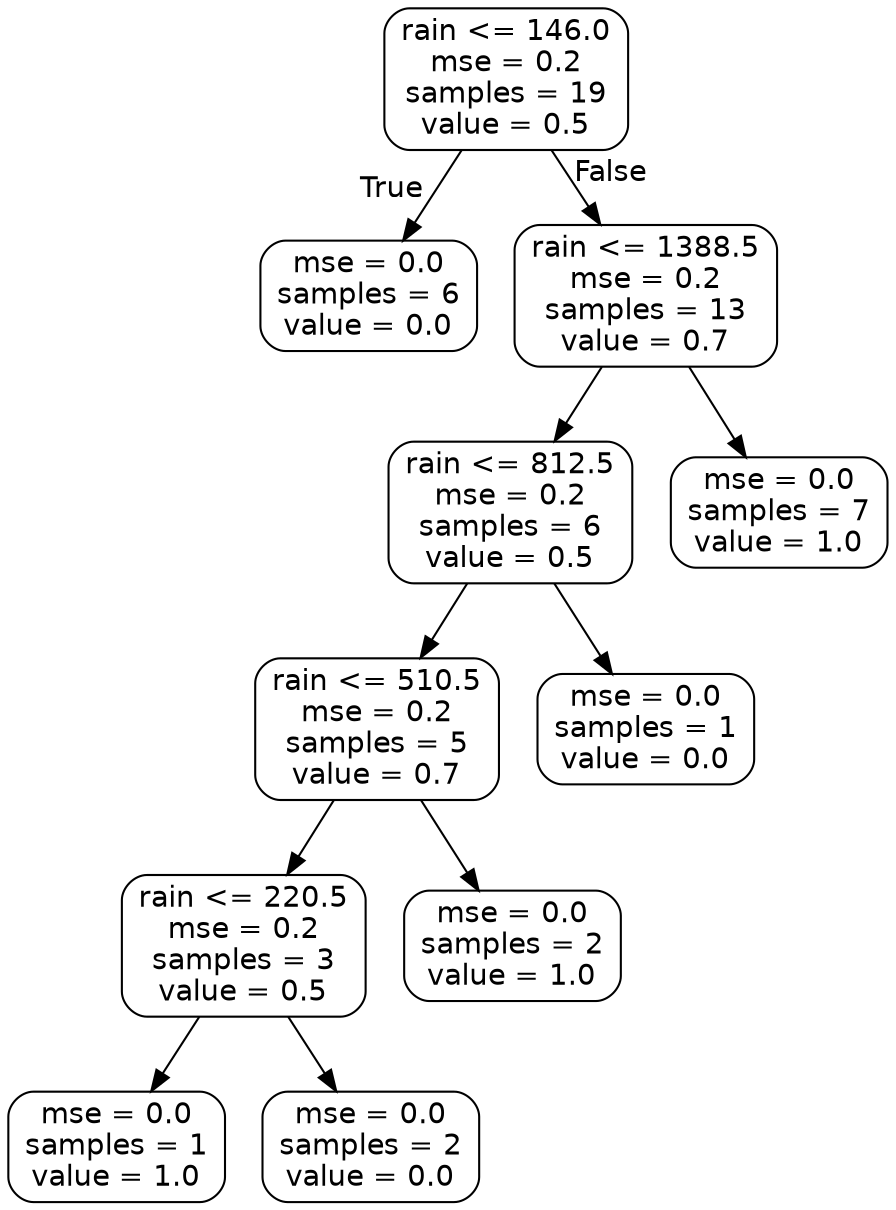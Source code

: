 digraph Tree {
node [shape=box, style="rounded", color="black", fontname=helvetica] ;
edge [fontname=helvetica] ;
0 [label="rain <= 146.0\nmse = 0.2\nsamples = 19\nvalue = 0.5"] ;
1 [label="mse = 0.0\nsamples = 6\nvalue = 0.0"] ;
0 -> 1 [labeldistance=2.5, labelangle=45, headlabel="True"] ;
2 [label="rain <= 1388.5\nmse = 0.2\nsamples = 13\nvalue = 0.7"] ;
0 -> 2 [labeldistance=2.5, labelangle=-45, headlabel="False"] ;
3 [label="rain <= 812.5\nmse = 0.2\nsamples = 6\nvalue = 0.5"] ;
2 -> 3 ;
4 [label="rain <= 510.5\nmse = 0.2\nsamples = 5\nvalue = 0.7"] ;
3 -> 4 ;
5 [label="rain <= 220.5\nmse = 0.2\nsamples = 3\nvalue = 0.5"] ;
4 -> 5 ;
6 [label="mse = 0.0\nsamples = 1\nvalue = 1.0"] ;
5 -> 6 ;
7 [label="mse = 0.0\nsamples = 2\nvalue = 0.0"] ;
5 -> 7 ;
8 [label="mse = 0.0\nsamples = 2\nvalue = 1.0"] ;
4 -> 8 ;
9 [label="mse = 0.0\nsamples = 1\nvalue = 0.0"] ;
3 -> 9 ;
10 [label="mse = 0.0\nsamples = 7\nvalue = 1.0"] ;
2 -> 10 ;
}